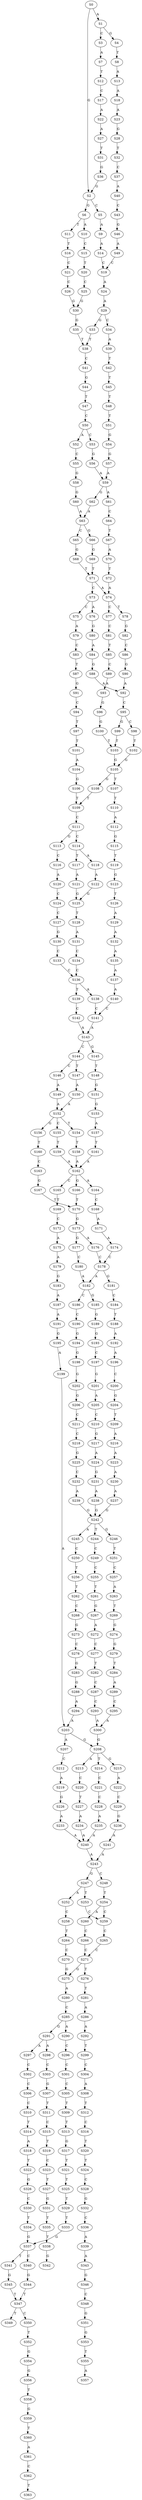 strict digraph  {
	S0 -> S1 [ label = A ];
	S0 -> S2 [ label = G ];
	S1 -> S3 [ label = C ];
	S1 -> S4 [ label = G ];
	S2 -> S5 [ label = C ];
	S2 -> S6 [ label = G ];
	S3 -> S7 [ label = A ];
	S4 -> S8 [ label = T ];
	S5 -> S9 [ label = A ];
	S6 -> S10 [ label = A ];
	S6 -> S11 [ label = T ];
	S7 -> S12 [ label = T ];
	S8 -> S13 [ label = A ];
	S9 -> S14 [ label = A ];
	S10 -> S15 [ label = C ];
	S11 -> S16 [ label = T ];
	S12 -> S17 [ label = C ];
	S13 -> S18 [ label = A ];
	S14 -> S19 [ label = C ];
	S15 -> S20 [ label = T ];
	S16 -> S21 [ label = C ];
	S17 -> S22 [ label = A ];
	S18 -> S23 [ label = A ];
	S19 -> S24 [ label = A ];
	S20 -> S25 [ label = C ];
	S21 -> S26 [ label = C ];
	S22 -> S27 [ label = A ];
	S23 -> S28 [ label = G ];
	S24 -> S29 [ label = A ];
	S25 -> S30 [ label = G ];
	S26 -> S30 [ label = G ];
	S27 -> S31 [ label = T ];
	S28 -> S32 [ label = T ];
	S29 -> S33 [ label = G ];
	S29 -> S34 [ label = C ];
	S30 -> S35 [ label = G ];
	S31 -> S36 [ label = G ];
	S32 -> S37 [ label = C ];
	S33 -> S38 [ label = T ];
	S34 -> S39 [ label = A ];
	S35 -> S38 [ label = T ];
	S36 -> S2 [ label = G ];
	S37 -> S40 [ label = A ];
	S38 -> S41 [ label = C ];
	S39 -> S42 [ label = T ];
	S40 -> S43 [ label = C ];
	S41 -> S44 [ label = G ];
	S42 -> S45 [ label = T ];
	S43 -> S46 [ label = G ];
	S44 -> S47 [ label = T ];
	S45 -> S48 [ label = T ];
	S46 -> S49 [ label = A ];
	S47 -> S50 [ label = C ];
	S48 -> S51 [ label = T ];
	S49 -> S19 [ label = C ];
	S50 -> S52 [ label = A ];
	S50 -> S53 [ label = C ];
	S51 -> S54 [ label = G ];
	S52 -> S55 [ label = C ];
	S53 -> S56 [ label = G ];
	S54 -> S57 [ label = G ];
	S55 -> S58 [ label = G ];
	S56 -> S59 [ label = A ];
	S57 -> S59 [ label = A ];
	S58 -> S60 [ label = G ];
	S59 -> S61 [ label = A ];
	S59 -> S62 [ label = G ];
	S60 -> S63 [ label = A ];
	S61 -> S64 [ label = C ];
	S62 -> S63 [ label = A ];
	S63 -> S65 [ label = C ];
	S63 -> S66 [ label = G ];
	S64 -> S67 [ label = T ];
	S65 -> S68 [ label = G ];
	S66 -> S69 [ label = G ];
	S67 -> S70 [ label = A ];
	S68 -> S71 [ label = T ];
	S69 -> S71 [ label = T ];
	S70 -> S72 [ label = T ];
	S71 -> S73 [ label = C ];
	S71 -> S74 [ label = A ];
	S72 -> S74 [ label = A ];
	S73 -> S75 [ label = C ];
	S73 -> S76 [ label = A ];
	S74 -> S77 [ label = C ];
	S74 -> S78 [ label = T ];
	S75 -> S79 [ label = A ];
	S76 -> S80 [ label = G ];
	S77 -> S81 [ label = C ];
	S78 -> S82 [ label = G ];
	S79 -> S83 [ label = C ];
	S80 -> S84 [ label = A ];
	S81 -> S85 [ label = T ];
	S82 -> S86 [ label = C ];
	S83 -> S87 [ label = T ];
	S84 -> S88 [ label = G ];
	S85 -> S89 [ label = C ];
	S86 -> S90 [ label = G ];
	S87 -> S91 [ label = G ];
	S88 -> S92 [ label = A ];
	S89 -> S93 [ label = A ];
	S90 -> S92 [ label = A ];
	S91 -> S94 [ label = C ];
	S92 -> S95 [ label = C ];
	S93 -> S96 [ label = G ];
	S94 -> S97 [ label = T ];
	S95 -> S98 [ label = C ];
	S95 -> S99 [ label = G ];
	S96 -> S100 [ label = G ];
	S97 -> S101 [ label = T ];
	S98 -> S102 [ label = T ];
	S99 -> S103 [ label = T ];
	S100 -> S103 [ label = T ];
	S101 -> S104 [ label = A ];
	S102 -> S105 [ label = G ];
	S103 -> S105 [ label = G ];
	S104 -> S106 [ label = G ];
	S105 -> S107 [ label = T ];
	S105 -> S108 [ label = G ];
	S106 -> S109 [ label = T ];
	S107 -> S110 [ label = T ];
	S108 -> S109 [ label = T ];
	S109 -> S111 [ label = C ];
	S110 -> S112 [ label = A ];
	S111 -> S113 [ label = G ];
	S111 -> S114 [ label = C ];
	S112 -> S115 [ label = G ];
	S113 -> S116 [ label = C ];
	S114 -> S117 [ label = T ];
	S114 -> S118 [ label = A ];
	S115 -> S119 [ label = T ];
	S116 -> S120 [ label = A ];
	S117 -> S121 [ label = A ];
	S118 -> S122 [ label = A ];
	S119 -> S123 [ label = G ];
	S120 -> S124 [ label = C ];
	S121 -> S125 [ label = G ];
	S122 -> S125 [ label = G ];
	S123 -> S126 [ label = T ];
	S124 -> S127 [ label = C ];
	S125 -> S128 [ label = T ];
	S126 -> S129 [ label = A ];
	S127 -> S130 [ label = G ];
	S128 -> S131 [ label = A ];
	S129 -> S132 [ label = A ];
	S130 -> S133 [ label = C ];
	S131 -> S134 [ label = C ];
	S132 -> S135 [ label = A ];
	S133 -> S136 [ label = C ];
	S134 -> S136 [ label = C ];
	S135 -> S137 [ label = A ];
	S136 -> S138 [ label = A ];
	S136 -> S139 [ label = T ];
	S137 -> S140 [ label = A ];
	S138 -> S141 [ label = C ];
	S139 -> S142 [ label = C ];
	S140 -> S141 [ label = C ];
	S141 -> S143 [ label = A ];
	S142 -> S143 [ label = A ];
	S143 -> S144 [ label = C ];
	S143 -> S145 [ label = G ];
	S144 -> S146 [ label = C ];
	S144 -> S147 [ label = T ];
	S145 -> S148 [ label = T ];
	S146 -> S149 [ label = A ];
	S147 -> S150 [ label = A ];
	S148 -> S151 [ label = G ];
	S149 -> S152 [ label = A ];
	S150 -> S152 [ label = A ];
	S151 -> S153 [ label = G ];
	S152 -> S154 [ label = T ];
	S152 -> S155 [ label = C ];
	S152 -> S156 [ label = G ];
	S153 -> S157 [ label = A ];
	S154 -> S158 [ label = T ];
	S155 -> S159 [ label = T ];
	S156 -> S160 [ label = T ];
	S157 -> S161 [ label = T ];
	S158 -> S162 [ label = A ];
	S159 -> S162 [ label = A ];
	S160 -> S163 [ label = C ];
	S161 -> S162 [ label = A ];
	S162 -> S164 [ label = A ];
	S162 -> S165 [ label = C ];
	S162 -> S166 [ label = G ];
	S163 -> S167 [ label = G ];
	S164 -> S168 [ label = C ];
	S165 -> S169 [ label = T ];
	S166 -> S170 [ label = T ];
	S167 -> S170 [ label = T ];
	S168 -> S171 [ label = A ];
	S169 -> S172 [ label = C ];
	S170 -> S173 [ label = G ];
	S171 -> S174 [ label = A ];
	S172 -> S175 [ label = A ];
	S173 -> S176 [ label = A ];
	S173 -> S177 [ label = G ];
	S174 -> S178 [ label = C ];
	S175 -> S179 [ label = A ];
	S176 -> S178 [ label = C ];
	S177 -> S180 [ label = C ];
	S178 -> S181 [ label = G ];
	S178 -> S182 [ label = A ];
	S179 -> S183 [ label = G ];
	S180 -> S182 [ label = A ];
	S181 -> S184 [ label = C ];
	S182 -> S185 [ label = G ];
	S182 -> S186 [ label = C ];
	S183 -> S187 [ label = A ];
	S184 -> S188 [ label = T ];
	S185 -> S189 [ label = G ];
	S186 -> S190 [ label = C ];
	S187 -> S191 [ label = A ];
	S188 -> S192 [ label = A ];
	S189 -> S193 [ label = G ];
	S190 -> S194 [ label = G ];
	S191 -> S195 [ label = G ];
	S192 -> S196 [ label = A ];
	S193 -> S197 [ label = C ];
	S194 -> S198 [ label = G ];
	S195 -> S199 [ label = A ];
	S196 -> S200 [ label = C ];
	S197 -> S201 [ label = G ];
	S198 -> S202 [ label = G ];
	S199 -> S203 [ label = A ];
	S200 -> S204 [ label = G ];
	S201 -> S205 [ label = A ];
	S202 -> S206 [ label = G ];
	S203 -> S207 [ label = A ];
	S203 -> S208 [ label = G ];
	S204 -> S209 [ label = T ];
	S205 -> S210 [ label = C ];
	S206 -> S211 [ label = C ];
	S207 -> S212 [ label = C ];
	S208 -> S213 [ label = A ];
	S208 -> S214 [ label = T ];
	S208 -> S215 [ label = G ];
	S209 -> S216 [ label = A ];
	S210 -> S217 [ label = G ];
	S211 -> S218 [ label = C ];
	S212 -> S219 [ label = A ];
	S213 -> S220 [ label = C ];
	S214 -> S221 [ label = C ];
	S215 -> S222 [ label = A ];
	S216 -> S223 [ label = A ];
	S217 -> S224 [ label = A ];
	S218 -> S225 [ label = G ];
	S219 -> S226 [ label = G ];
	S220 -> S227 [ label = T ];
	S221 -> S228 [ label = C ];
	S222 -> S229 [ label = C ];
	S223 -> S230 [ label = A ];
	S224 -> S231 [ label = G ];
	S225 -> S232 [ label = C ];
	S226 -> S233 [ label = A ];
	S227 -> S234 [ label = A ];
	S228 -> S235 [ label = A ];
	S229 -> S236 [ label = G ];
	S230 -> S237 [ label = A ];
	S231 -> S238 [ label = A ];
	S232 -> S239 [ label = A ];
	S233 -> S240 [ label = A ];
	S234 -> S240 [ label = A ];
	S235 -> S240 [ label = A ];
	S236 -> S241 [ label = A ];
	S237 -> S242 [ label = G ];
	S238 -> S242 [ label = G ];
	S239 -> S242 [ label = G ];
	S240 -> S243 [ label = A ];
	S241 -> S243 [ label = A ];
	S242 -> S244 [ label = T ];
	S242 -> S245 [ label = A ];
	S242 -> S246 [ label = G ];
	S243 -> S247 [ label = G ];
	S243 -> S248 [ label = C ];
	S244 -> S249 [ label = C ];
	S245 -> S250 [ label = C ];
	S246 -> S251 [ label = T ];
	S247 -> S252 [ label = A ];
	S247 -> S253 [ label = T ];
	S248 -> S254 [ label = T ];
	S249 -> S255 [ label = C ];
	S250 -> S256 [ label = T ];
	S251 -> S257 [ label = C ];
	S252 -> S258 [ label = C ];
	S253 -> S259 [ label = C ];
	S254 -> S260 [ label = A ];
	S254 -> S259 [ label = C ];
	S255 -> S261 [ label = T ];
	S256 -> S262 [ label = T ];
	S257 -> S263 [ label = A ];
	S258 -> S264 [ label = T ];
	S259 -> S265 [ label = C ];
	S260 -> S266 [ label = C ];
	S261 -> S267 [ label = G ];
	S262 -> S268 [ label = C ];
	S263 -> S269 [ label = T ];
	S264 -> S270 [ label = C ];
	S265 -> S271 [ label = C ];
	S266 -> S271 [ label = C ];
	S267 -> S272 [ label = A ];
	S268 -> S273 [ label = G ];
	S269 -> S274 [ label = G ];
	S270 -> S275 [ label = G ];
	S271 -> S276 [ label = T ];
	S271 -> S275 [ label = G ];
	S272 -> S277 [ label = C ];
	S273 -> S278 [ label = C ];
	S274 -> S279 [ label = G ];
	S275 -> S280 [ label = A ];
	S276 -> S281 [ label = T ];
	S277 -> S282 [ label = T ];
	S278 -> S283 [ label = G ];
	S279 -> S284 [ label = T ];
	S280 -> S285 [ label = C ];
	S281 -> S286 [ label = A ];
	S282 -> S287 [ label = C ];
	S283 -> S288 [ label = G ];
	S284 -> S289 [ label = A ];
	S285 -> S290 [ label = A ];
	S285 -> S291 [ label = G ];
	S286 -> S292 [ label = A ];
	S287 -> S293 [ label = C ];
	S288 -> S294 [ label = A ];
	S289 -> S295 [ label = C ];
	S290 -> S296 [ label = C ];
	S291 -> S297 [ label = A ];
	S291 -> S298 [ label = A ];
	S292 -> S299 [ label = T ];
	S293 -> S300 [ label = A ];
	S294 -> S203 [ label = A ];
	S295 -> S300 [ label = A ];
	S296 -> S301 [ label = C ];
	S297 -> S302 [ label = C ];
	S298 -> S303 [ label = C ];
	S299 -> S304 [ label = C ];
	S300 -> S208 [ label = G ];
	S301 -> S305 [ label = C ];
	S302 -> S306 [ label = C ];
	S303 -> S307 [ label = G ];
	S304 -> S308 [ label = A ];
	S305 -> S309 [ label = T ];
	S306 -> S310 [ label = C ];
	S307 -> S311 [ label = T ];
	S308 -> S312 [ label = T ];
	S309 -> S313 [ label = T ];
	S310 -> S314 [ label = T ];
	S311 -> S315 [ label = C ];
	S312 -> S316 [ label = C ];
	S313 -> S317 [ label = G ];
	S314 -> S318 [ label = A ];
	S315 -> S319 [ label = T ];
	S316 -> S320 [ label = T ];
	S317 -> S321 [ label = T ];
	S318 -> S322 [ label = T ];
	S319 -> S323 [ label = C ];
	S320 -> S324 [ label = T ];
	S321 -> S325 [ label = T ];
	S322 -> S326 [ label = G ];
	S323 -> S327 [ label = T ];
	S324 -> S328 [ label = C ];
	S325 -> S329 [ label = T ];
	S326 -> S330 [ label = C ];
	S327 -> S331 [ label = G ];
	S328 -> S332 [ label = G ];
	S329 -> S333 [ label = T ];
	S330 -> S334 [ label = T ];
	S331 -> S335 [ label = T ];
	S332 -> S336 [ label = C ];
	S333 -> S337 [ label = G ];
	S334 -> S337 [ label = G ];
	S335 -> S338 [ label = T ];
	S336 -> S339 [ label = A ];
	S337 -> S340 [ label = C ];
	S337 -> S341 [ label = T ];
	S338 -> S342 [ label = G ];
	S339 -> S343 [ label = A ];
	S340 -> S344 [ label = G ];
	S341 -> S345 [ label = G ];
	S343 -> S346 [ label = G ];
	S344 -> S347 [ label = T ];
	S345 -> S347 [ label = T ];
	S346 -> S348 [ label = C ];
	S347 -> S349 [ label = T ];
	S347 -> S350 [ label = C ];
	S348 -> S351 [ label = G ];
	S350 -> S352 [ label = T ];
	S351 -> S353 [ label = G ];
	S352 -> S354 [ label = G ];
	S353 -> S355 [ label = T ];
	S354 -> S356 [ label = G ];
	S355 -> S357 [ label = A ];
	S356 -> S358 [ label = T ];
	S358 -> S359 [ label = G ];
	S359 -> S360 [ label = T ];
	S360 -> S361 [ label = A ];
	S361 -> S362 [ label = C ];
	S362 -> S363 [ label = T ];
}
